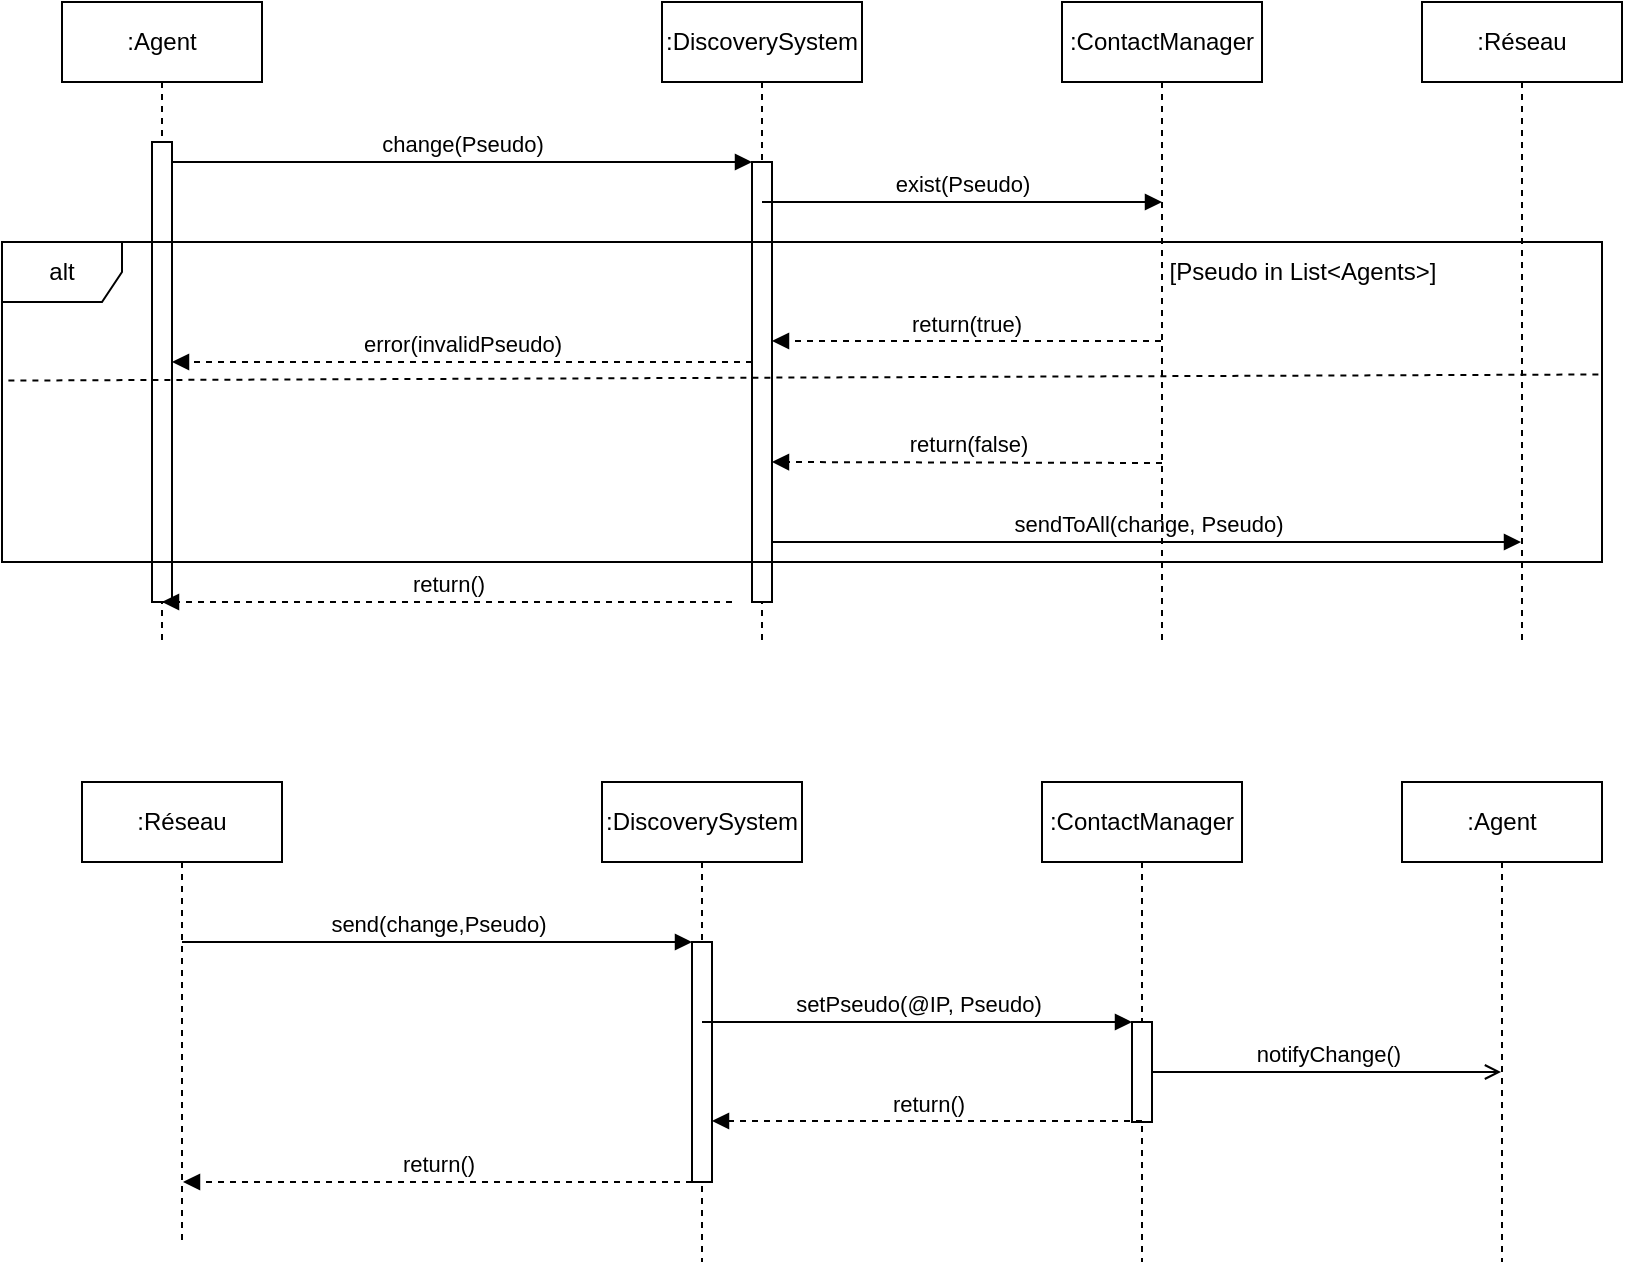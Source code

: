 <mxfile version="22.0.8" type="github">
  <diagram name="Page-1" id="2YBvvXClWsGukQMizWep">
    <mxGraphModel dx="1434" dy="737" grid="1" gridSize="10" guides="1" tooltips="1" connect="1" arrows="1" fold="1" page="1" pageScale="1" pageWidth="850" pageHeight="1100" math="0" shadow="0">
      <root>
        <mxCell id="0" />
        <mxCell id="1" parent="0" />
        <mxCell id="cc4XYzGoG_5n-Fmv61_O-27" value="" style="html=1;points=[];perimeter=orthogonalPerimeter;outlineConnect=0;targetShapes=umlLifeline;portConstraint=eastwest;newEdgeStyle={&quot;edgeStyle&quot;:&quot;elbowEdgeStyle&quot;,&quot;elbow&quot;:&quot;vertical&quot;,&quot;curved&quot;:0,&quot;rounded&quot;:0};" parent="1" vertex="1">
          <mxGeometry x="385" y="180" width="10" height="60" as="geometry" />
        </mxCell>
        <mxCell id="aM9ryv3xv72pqoxQDRHE-1" value=":Agent" style="shape=umlLifeline;perimeter=lifelinePerimeter;whiteSpace=wrap;html=1;container=0;dropTarget=0;collapsible=0;recursiveResize=0;outlineConnect=0;portConstraint=eastwest;newEdgeStyle={&quot;edgeStyle&quot;:&quot;elbowEdgeStyle&quot;,&quot;elbow&quot;:&quot;vertical&quot;,&quot;curved&quot;:0,&quot;rounded&quot;:0};" parent="1" vertex="1">
          <mxGeometry x="40" y="40" width="100" height="320" as="geometry" />
        </mxCell>
        <mxCell id="aM9ryv3xv72pqoxQDRHE-2" value="" style="html=1;points=[];perimeter=orthogonalPerimeter;outlineConnect=0;targetShapes=umlLifeline;portConstraint=eastwest;newEdgeStyle={&quot;edgeStyle&quot;:&quot;elbowEdgeStyle&quot;,&quot;elbow&quot;:&quot;vertical&quot;,&quot;curved&quot;:0,&quot;rounded&quot;:0};" parent="aM9ryv3xv72pqoxQDRHE-1" vertex="1">
          <mxGeometry x="45" y="70" width="10" height="230" as="geometry" />
        </mxCell>
        <mxCell id="aM9ryv3xv72pqoxQDRHE-5" value=":DiscoverySystem" style="shape=umlLifeline;perimeter=lifelinePerimeter;whiteSpace=wrap;html=1;container=0;dropTarget=0;collapsible=0;recursiveResize=0;outlineConnect=0;portConstraint=eastwest;newEdgeStyle={&quot;edgeStyle&quot;:&quot;elbowEdgeStyle&quot;,&quot;elbow&quot;:&quot;vertical&quot;,&quot;curved&quot;:0,&quot;rounded&quot;:0};" parent="1" vertex="1">
          <mxGeometry x="340" y="40" width="100" height="320" as="geometry" />
        </mxCell>
        <mxCell id="aM9ryv3xv72pqoxQDRHE-6" value="" style="html=1;points=[];perimeter=orthogonalPerimeter;outlineConnect=0;targetShapes=umlLifeline;portConstraint=eastwest;newEdgeStyle={&quot;edgeStyle&quot;:&quot;elbowEdgeStyle&quot;,&quot;elbow&quot;:&quot;vertical&quot;,&quot;curved&quot;:0,&quot;rounded&quot;:0};" parent="aM9ryv3xv72pqoxQDRHE-5" vertex="1">
          <mxGeometry x="45" y="80" width="10" height="220" as="geometry" />
        </mxCell>
        <mxCell id="aM9ryv3xv72pqoxQDRHE-7" value="change(Pseudo)" style="html=1;verticalAlign=bottom;endArrow=block;edgeStyle=elbowEdgeStyle;elbow=vertical;curved=0;rounded=0;" parent="1" source="aM9ryv3xv72pqoxQDRHE-2" target="aM9ryv3xv72pqoxQDRHE-6" edge="1">
          <mxGeometry relative="1" as="geometry">
            <mxPoint x="195" y="130" as="sourcePoint" />
            <Array as="points">
              <mxPoint x="180" y="120" />
            </Array>
          </mxGeometry>
        </mxCell>
        <mxCell id="cc4XYzGoG_5n-Fmv61_O-1" value=":Réseau" style="shape=umlLifeline;perimeter=lifelinePerimeter;whiteSpace=wrap;html=1;container=0;dropTarget=0;collapsible=0;recursiveResize=0;outlineConnect=0;portConstraint=eastwest;newEdgeStyle={&quot;edgeStyle&quot;:&quot;elbowEdgeStyle&quot;,&quot;elbow&quot;:&quot;vertical&quot;,&quot;curved&quot;:0,&quot;rounded&quot;:0};" parent="1" vertex="1">
          <mxGeometry x="720" y="40" width="100" height="320" as="geometry" />
        </mxCell>
        <mxCell id="cc4XYzGoG_5n-Fmv61_O-3" value="sendToAll(change, Pseudo)" style="html=1;verticalAlign=bottom;endArrow=block;edgeStyle=elbowEdgeStyle;elbow=vertical;curved=0;rounded=0;" parent="1" edge="1">
          <mxGeometry relative="1" as="geometry">
            <mxPoint x="395" y="310" as="sourcePoint" />
            <Array as="points">
              <mxPoint x="485" y="310" />
            </Array>
            <mxPoint x="769.5" y="310" as="targetPoint" />
          </mxGeometry>
        </mxCell>
        <mxCell id="cc4XYzGoG_5n-Fmv61_O-39" value="return()" style="html=1;verticalAlign=bottom;endArrow=block;edgeStyle=elbowEdgeStyle;elbow=vertical;curved=0;rounded=0;dashed=1;" parent="1" edge="1">
          <mxGeometry relative="1" as="geometry">
            <mxPoint x="375" y="340" as="sourcePoint" />
            <Array as="points">
              <mxPoint x="240.5" y="340" />
            </Array>
            <mxPoint x="90" y="340" as="targetPoint" />
          </mxGeometry>
        </mxCell>
        <mxCell id="cc4XYzGoG_5n-Fmv61_O-40" value="error(invalidPseudo)" style="html=1;verticalAlign=bottom;endArrow=block;edgeStyle=elbowEdgeStyle;elbow=vertical;curved=0;rounded=0;dashed=1;" parent="1" edge="1">
          <mxGeometry relative="1" as="geometry">
            <mxPoint x="385" y="220" as="sourcePoint" />
            <Array as="points">
              <mxPoint x="240" y="220" />
            </Array>
            <mxPoint x="95" y="220" as="targetPoint" />
          </mxGeometry>
        </mxCell>
        <mxCell id="cc4XYzGoG_5n-Fmv61_O-9" value="alt" style="shape=umlFrame;whiteSpace=wrap;html=1;pointerEvents=0;" parent="1" vertex="1">
          <mxGeometry x="10" y="160" width="800" height="160" as="geometry" />
        </mxCell>
        <mxCell id="cc4XYzGoG_5n-Fmv61_O-22" value="" style="endArrow=none;html=1;rounded=0;exitX=0.004;exitY=0.433;exitDx=0;exitDy=0;exitPerimeter=0;entryX=0.998;entryY=0.414;entryDx=0;entryDy=0;entryPerimeter=0;dashed=1;strokeWidth=1;" parent="1" source="cc4XYzGoG_5n-Fmv61_O-9" target="cc4XYzGoG_5n-Fmv61_O-9" edge="1">
          <mxGeometry width="50" height="50" relative="1" as="geometry">
            <mxPoint x="196.552" y="525" as="sourcePoint" />
            <mxPoint x="262.069" y="475" as="targetPoint" />
          </mxGeometry>
        </mxCell>
        <mxCell id="e0DODWWpl7K0-P-gAAIu-1" value="[Pseudo in List&amp;lt;Agents&amp;gt;]" style="text;html=1;align=center;verticalAlign=middle;resizable=0;points=[];autosize=1;strokeColor=none;fillColor=none;" vertex="1" parent="1">
          <mxGeometry x="580" y="160" width="160" height="30" as="geometry" />
        </mxCell>
        <mxCell id="e0DODWWpl7K0-P-gAAIu-2" value="" style="html=1;points=[];perimeter=orthogonalPerimeter;outlineConnect=0;targetShapes=umlLifeline;portConstraint=eastwest;newEdgeStyle={&quot;edgeStyle&quot;:&quot;elbowEdgeStyle&quot;,&quot;elbow&quot;:&quot;vertical&quot;,&quot;curved&quot;:0,&quot;rounded&quot;:0};" vertex="1" parent="1">
          <mxGeometry x="355" y="570" width="10" height="60" as="geometry" />
        </mxCell>
        <mxCell id="e0DODWWpl7K0-P-gAAIu-3" value=":Réseau" style="shape=umlLifeline;perimeter=lifelinePerimeter;whiteSpace=wrap;html=1;container=0;dropTarget=0;collapsible=0;recursiveResize=0;outlineConnect=0;portConstraint=eastwest;newEdgeStyle={&quot;edgeStyle&quot;:&quot;elbowEdgeStyle&quot;,&quot;elbow&quot;:&quot;vertical&quot;,&quot;curved&quot;:0,&quot;rounded&quot;:0};" vertex="1" parent="1">
          <mxGeometry x="50" y="430" width="100" height="230" as="geometry" />
        </mxCell>
        <mxCell id="e0DODWWpl7K0-P-gAAIu-5" value=":DiscoverySystem" style="shape=umlLifeline;perimeter=lifelinePerimeter;whiteSpace=wrap;html=1;container=0;dropTarget=0;collapsible=0;recursiveResize=0;outlineConnect=0;portConstraint=eastwest;newEdgeStyle={&quot;edgeStyle&quot;:&quot;elbowEdgeStyle&quot;,&quot;elbow&quot;:&quot;vertical&quot;,&quot;curved&quot;:0,&quot;rounded&quot;:0};" vertex="1" parent="1">
          <mxGeometry x="310" y="430" width="100" height="240" as="geometry" />
        </mxCell>
        <mxCell id="e0DODWWpl7K0-P-gAAIu-6" value="" style="html=1;points=[];perimeter=orthogonalPerimeter;outlineConnect=0;targetShapes=umlLifeline;portConstraint=eastwest;newEdgeStyle={&quot;edgeStyle&quot;:&quot;elbowEdgeStyle&quot;,&quot;elbow&quot;:&quot;vertical&quot;,&quot;curved&quot;:0,&quot;rounded&quot;:0};" vertex="1" parent="e0DODWWpl7K0-P-gAAIu-5">
          <mxGeometry x="45" y="80" width="10" height="120" as="geometry" />
        </mxCell>
        <mxCell id="e0DODWWpl7K0-P-gAAIu-7" value="send(change,Pseudo)" style="html=1;verticalAlign=bottom;endArrow=block;edgeStyle=elbowEdgeStyle;elbow=vertical;curved=0;rounded=0;" edge="1" parent="1" source="e0DODWWpl7K0-P-gAAIu-3" target="e0DODWWpl7K0-P-gAAIu-6">
          <mxGeometry relative="1" as="geometry">
            <mxPoint x="205" y="520" as="sourcePoint" />
            <Array as="points">
              <mxPoint x="190" y="510" />
            </Array>
          </mxGeometry>
        </mxCell>
        <mxCell id="e0DODWWpl7K0-P-gAAIu-8" value=":ContactManager" style="shape=umlLifeline;perimeter=lifelinePerimeter;whiteSpace=wrap;html=1;container=0;dropTarget=0;collapsible=0;recursiveResize=0;outlineConnect=0;portConstraint=eastwest;newEdgeStyle={&quot;edgeStyle&quot;:&quot;elbowEdgeStyle&quot;,&quot;elbow&quot;:&quot;vertical&quot;,&quot;curved&quot;:0,&quot;rounded&quot;:0};" vertex="1" parent="1">
          <mxGeometry x="530" y="430" width="100" height="240" as="geometry" />
        </mxCell>
        <mxCell id="e0DODWWpl7K0-P-gAAIu-4" value="" style="html=1;points=[];perimeter=orthogonalPerimeter;outlineConnect=0;targetShapes=umlLifeline;portConstraint=eastwest;newEdgeStyle={&quot;edgeStyle&quot;:&quot;elbowEdgeStyle&quot;,&quot;elbow&quot;:&quot;vertical&quot;,&quot;curved&quot;:0,&quot;rounded&quot;:0};" vertex="1" parent="e0DODWWpl7K0-P-gAAIu-8">
          <mxGeometry x="45" y="120" width="10" height="50" as="geometry" />
        </mxCell>
        <mxCell id="e0DODWWpl7K0-P-gAAIu-9" value="setPseudo(@IP, Pseudo)" style="html=1;verticalAlign=bottom;endArrow=block;edgeStyle=elbowEdgeStyle;elbow=vertical;curved=0;rounded=0;" edge="1" parent="1" source="e0DODWWpl7K0-P-gAAIu-5" target="e0DODWWpl7K0-P-gAAIu-4">
          <mxGeometry relative="1" as="geometry">
            <mxPoint x="310" y="549" as="sourcePoint" />
            <Array as="points">
              <mxPoint x="540" y="550" />
              <mxPoint x="400" y="549" />
            </Array>
            <mxPoint x="605" y="549" as="targetPoint" />
          </mxGeometry>
        </mxCell>
        <mxCell id="e0DODWWpl7K0-P-gAAIu-10" value="return()" style="html=1;verticalAlign=bottom;endArrow=block;edgeStyle=elbowEdgeStyle;elbow=vertical;curved=0;rounded=0;dashed=1;" edge="1" parent="1">
          <mxGeometry relative="1" as="geometry">
            <mxPoint x="355" y="630" as="sourcePoint" />
            <Array as="points">
              <mxPoint x="251" y="630" />
            </Array>
            <mxPoint x="100.5" y="630" as="targetPoint" />
          </mxGeometry>
        </mxCell>
        <mxCell id="e0DODWWpl7K0-P-gAAIu-18" value=":ContactManager" style="shape=umlLifeline;perimeter=lifelinePerimeter;whiteSpace=wrap;html=1;container=0;dropTarget=0;collapsible=0;recursiveResize=0;outlineConnect=0;portConstraint=eastwest;newEdgeStyle={&quot;edgeStyle&quot;:&quot;elbowEdgeStyle&quot;,&quot;elbow&quot;:&quot;vertical&quot;,&quot;curved&quot;:0,&quot;rounded&quot;:0};" vertex="1" parent="1">
          <mxGeometry x="540" y="40" width="100" height="320" as="geometry" />
        </mxCell>
        <mxCell id="e0DODWWpl7K0-P-gAAIu-19" value="exist(Pseudo)" style="html=1;verticalAlign=bottom;endArrow=block;edgeStyle=elbowEdgeStyle;elbow=vertical;curved=0;rounded=0;" edge="1" parent="1">
          <mxGeometry relative="1" as="geometry">
            <mxPoint x="390" y="140" as="sourcePoint" />
            <Array as="points">
              <mxPoint x="415" y="140" />
            </Array>
            <mxPoint x="590" y="140" as="targetPoint" />
          </mxGeometry>
        </mxCell>
        <mxCell id="e0DODWWpl7K0-P-gAAIu-20" value="return(true)" style="html=1;verticalAlign=bottom;endArrow=block;edgeStyle=elbowEdgeStyle;elbow=vertical;curved=0;rounded=0;dashed=1;" edge="1" parent="1" source="e0DODWWpl7K0-P-gAAIu-18" target="aM9ryv3xv72pqoxQDRHE-6">
          <mxGeometry relative="1" as="geometry">
            <mxPoint x="630" y="209.5" as="sourcePoint" />
            <Array as="points">
              <mxPoint x="485" y="209.5" />
            </Array>
            <mxPoint x="340" y="209.5" as="targetPoint" />
          </mxGeometry>
        </mxCell>
        <mxCell id="e0DODWWpl7K0-P-gAAIu-21" value="return(false)" style="html=1;verticalAlign=bottom;endArrow=block;edgeStyle=elbowEdgeStyle;elbow=vertical;curved=0;rounded=0;dashed=1;" edge="1" parent="1">
          <mxGeometry relative="1" as="geometry">
            <mxPoint x="590" y="270.5" as="sourcePoint" />
            <Array as="points">
              <mxPoint x="485" y="270" />
            </Array>
            <mxPoint x="395" y="270.5" as="targetPoint" />
          </mxGeometry>
        </mxCell>
        <mxCell id="e0DODWWpl7K0-P-gAAIu-22" value=":Agent" style="shape=umlLifeline;perimeter=lifelinePerimeter;whiteSpace=wrap;html=1;container=0;dropTarget=0;collapsible=0;recursiveResize=0;outlineConnect=0;portConstraint=eastwest;newEdgeStyle={&quot;edgeStyle&quot;:&quot;elbowEdgeStyle&quot;,&quot;elbow&quot;:&quot;vertical&quot;,&quot;curved&quot;:0,&quot;rounded&quot;:0};" vertex="1" parent="1">
          <mxGeometry x="710" y="430" width="100" height="240" as="geometry" />
        </mxCell>
        <mxCell id="e0DODWWpl7K0-P-gAAIu-24" value="notifyChange()" style="html=1;verticalAlign=bottom;endArrow=open;edgeStyle=elbowEdgeStyle;elbow=vertical;curved=0;rounded=0;endFill=0;" edge="1" parent="1" source="e0DODWWpl7K0-P-gAAIu-4" target="e0DODWWpl7K0-P-gAAIu-22">
          <mxGeometry relative="1" as="geometry">
            <mxPoint x="580" y="570" as="sourcePoint" />
            <Array as="points">
              <mxPoint x="740.5" y="570" />
              <mxPoint x="600.5" y="569" />
            </Array>
            <mxPoint x="755.5" y="570" as="targetPoint" />
          </mxGeometry>
        </mxCell>
        <mxCell id="e0DODWWpl7K0-P-gAAIu-25" value="return()" style="html=1;verticalAlign=bottom;endArrow=block;edgeStyle=elbowEdgeStyle;elbow=vertical;curved=0;rounded=0;dashed=1;" edge="1" parent="1">
          <mxGeometry relative="1" as="geometry">
            <mxPoint x="580" y="599.5" as="sourcePoint" />
            <Array as="points">
              <mxPoint x="475.5" y="599.5" />
            </Array>
            <mxPoint x="365" y="599.5" as="targetPoint" />
          </mxGeometry>
        </mxCell>
      </root>
    </mxGraphModel>
  </diagram>
</mxfile>
